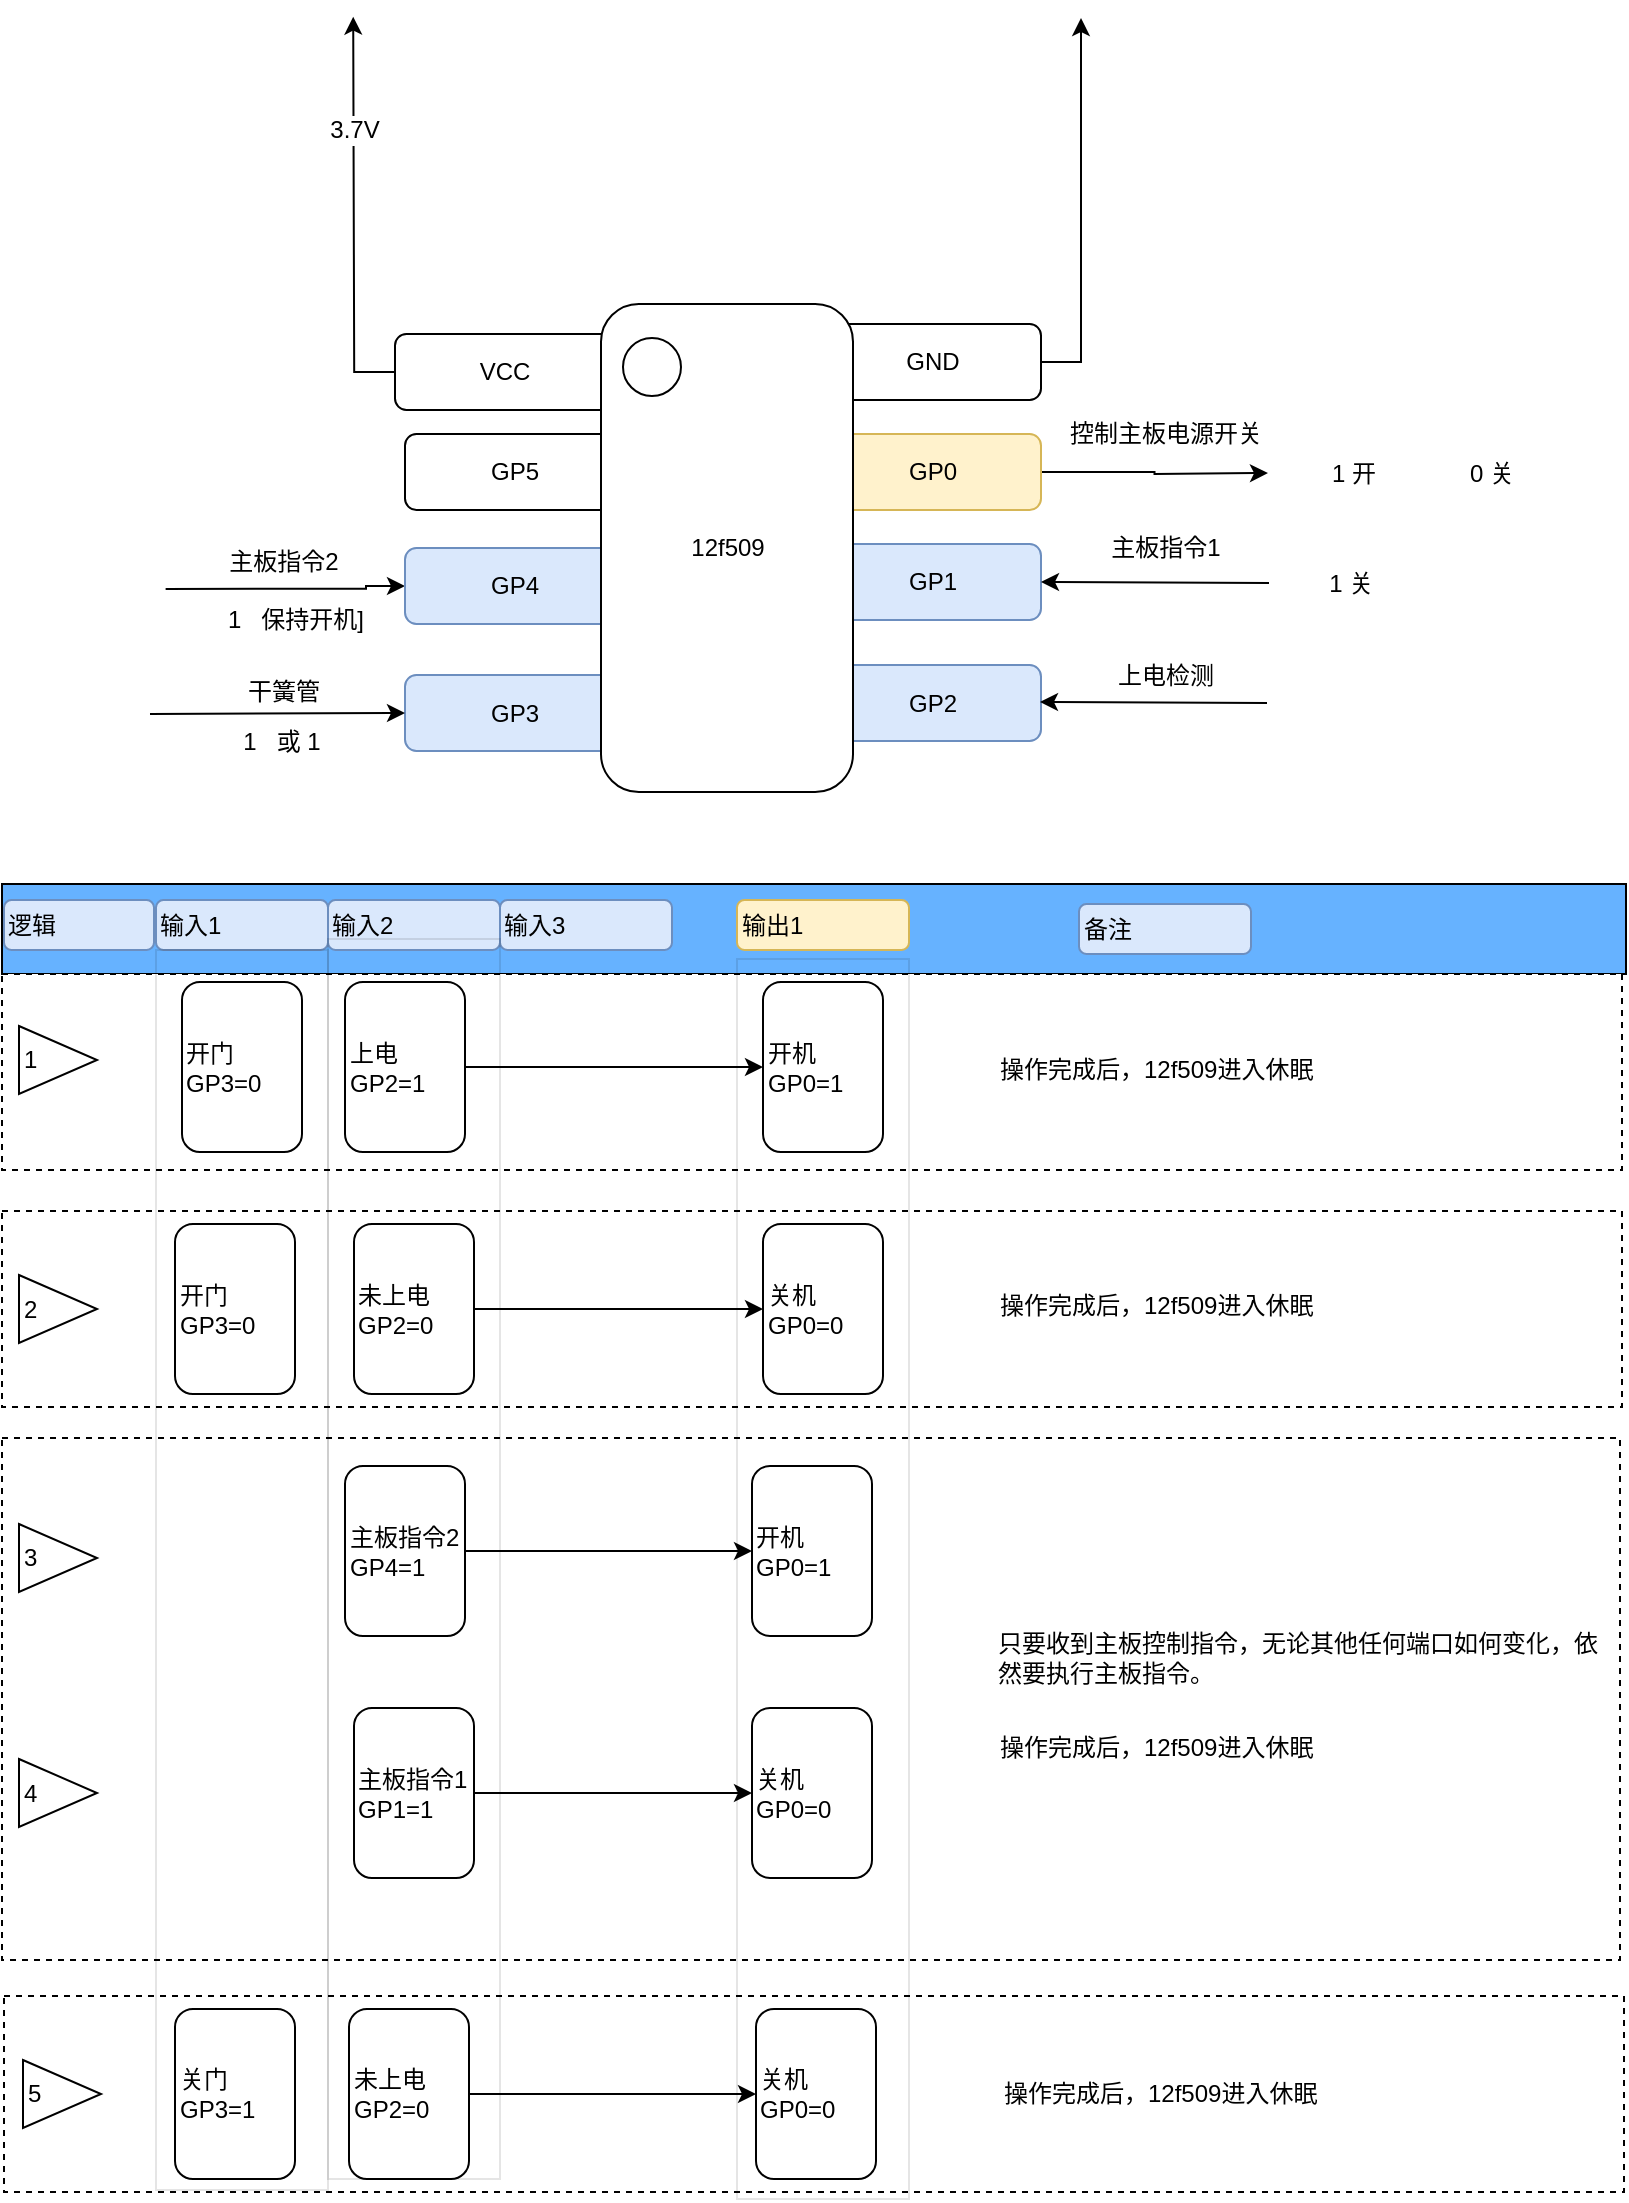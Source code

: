 <mxfile version="10.6.3" type="github"><diagram id="Xo4zGjJ7ZcX44FIeGbox" name="Page-1"><mxGraphModel dx="1302" dy="767" grid="0" gridSize="10" guides="1" tooltips="1" connect="1" arrows="1" fold="1" page="1" pageScale="1" pageWidth="827" pageHeight="1169" background="#ffffff" math="0" shadow="0"><root><mxCell id="0"/><mxCell id="1" parent="0"/><mxCell id="wzxUXVamWLsgUI1HVRW6-111" value="" style="rounded=0;whiteSpace=wrap;html=1;strokeColor=#000000;fontColor=#000000;align=left;fillColor=#66B2FF;" vertex="1" parent="1"><mxGeometry x="8" y="471" width="812" height="45" as="geometry"/></mxCell><mxCell id="wzxUXVamWLsgUI1HVRW6-102" value="" style="rounded=0;whiteSpace=wrap;html=1;dashed=1;align=left;" vertex="1" parent="1"><mxGeometry x="9" y="1027" width="810" height="98" as="geometry"/></mxCell><mxCell id="wzxUXVamWLsgUI1HVRW6-101" value="" style="rounded=0;whiteSpace=wrap;html=1;dashed=1;align=left;" vertex="1" parent="1"><mxGeometry x="8" y="634.5" width="810" height="98" as="geometry"/></mxCell><mxCell id="wzxUXVamWLsgUI1HVRW6-100" value="" style="rounded=0;whiteSpace=wrap;html=1;dashed=1;align=left;" vertex="1" parent="1"><mxGeometry x="8" y="516" width="810" height="98" as="geometry"/></mxCell><mxCell id="wzxUXVamWLsgUI1HVRW6-99" value="" style="rounded=0;whiteSpace=wrap;html=1;align=left;dashed=1;" vertex="1" parent="1"><mxGeometry x="8" y="748" width="809" height="261" as="geometry"/></mxCell><mxCell id="wzxUXVamWLsgUI1HVRW6-13" style="edgeStyle=orthogonalEdgeStyle;rounded=0;orthogonalLoop=1;jettySize=auto;html=1;exitX=1;exitY=0.5;exitDx=0;exitDy=0;" edge="1" parent="1" source="wzxUXVamWLsgUI1HVRW6-2"><mxGeometry relative="1" as="geometry"><mxPoint x="547.5" y="38" as="targetPoint"/><Array as="points"><mxPoint x="547.5" y="210"/><mxPoint x="547.5" y="38"/></Array></mxGeometry></mxCell><mxCell id="wzxUXVamWLsgUI1HVRW6-2" value="GND" style="rounded=1;whiteSpace=wrap;html=1;" vertex="1" parent="1"><mxGeometry x="418.5" y="191" width="109" height="38" as="geometry"/></mxCell><mxCell id="wzxUXVamWLsgUI1HVRW6-46" style="edgeStyle=orthogonalEdgeStyle;rounded=0;orthogonalLoop=1;jettySize=auto;html=1;exitX=1;exitY=0.5;exitDx=0;exitDy=0;" edge="1" parent="1" source="wzxUXVamWLsgUI1HVRW6-3"><mxGeometry relative="1" as="geometry"><mxPoint x="640.982" y="265.5" as="targetPoint"/></mxGeometry></mxCell><mxCell id="wzxUXVamWLsgUI1HVRW6-3" value="GP0" style="rounded=1;whiteSpace=wrap;html=1;fillColor=#fff2cc;strokeColor=#d6b656;" vertex="1" parent="1"><mxGeometry x="418.5" y="246" width="109" height="38" as="geometry"/></mxCell><mxCell id="wzxUXVamWLsgUI1HVRW6-4" value="GP1" style="rounded=1;whiteSpace=wrap;html=1;fillColor=#dae8fc;strokeColor=#6c8ebf;" vertex="1" parent="1"><mxGeometry x="418.5" y="301" width="109" height="38" as="geometry"/></mxCell><mxCell id="wzxUXVamWLsgUI1HVRW6-5" value="GP2&lt;br&gt;" style="rounded=1;whiteSpace=wrap;html=1;fillColor=#dae8fc;strokeColor=#6c8ebf;" vertex="1" parent="1"><mxGeometry x="418.5" y="361.5" width="109" height="38" as="geometry"/></mxCell><mxCell id="wzxUXVamWLsgUI1HVRW6-6" value="GP3&lt;br&gt;" style="rounded=1;whiteSpace=wrap;html=1;fillColor=#dae8fc;strokeColor=#6c8ebf;" vertex="1" parent="1"><mxGeometry x="209.5" y="366.5" width="109" height="38" as="geometry"/></mxCell><mxCell id="wzxUXVamWLsgUI1HVRW6-58" style="edgeStyle=orthogonalEdgeStyle;rounded=0;orthogonalLoop=1;jettySize=auto;html=1;exitX=0;exitY=0.5;exitDx=0;exitDy=0;endArrow=none;endFill=0;startArrow=classic;startFill=1;entryX=-0.024;entryY=1.32;entryDx=0;entryDy=0;entryPerimeter=0;" edge="1" parent="1" source="wzxUXVamWLsgUI1HVRW6-7" target="wzxUXVamWLsgUI1HVRW6-59"><mxGeometry relative="1" as="geometry"><mxPoint x="112.649" y="322.5" as="targetPoint"/><Array as="points"><mxPoint x="190" y="322"/><mxPoint x="190" y="323"/></Array></mxGeometry></mxCell><mxCell id="wzxUXVamWLsgUI1HVRW6-7" value="GP4&lt;br&gt;" style="rounded=1;whiteSpace=wrap;html=1;fillColor=#dae8fc;strokeColor=#6c8ebf;" vertex="1" parent="1"><mxGeometry x="209.5" y="303" width="109" height="38" as="geometry"/></mxCell><mxCell id="wzxUXVamWLsgUI1HVRW6-8" value="GP5&lt;br&gt;" style="rounded=1;whiteSpace=wrap;html=1;" vertex="1" parent="1"><mxGeometry x="209.5" y="246" width="109" height="38" as="geometry"/></mxCell><mxCell id="wzxUXVamWLsgUI1HVRW6-12" style="edgeStyle=orthogonalEdgeStyle;rounded=0;orthogonalLoop=1;jettySize=auto;html=1;exitX=0;exitY=0.5;exitDx=0;exitDy=0;" edge="1" parent="1" source="wzxUXVamWLsgUI1HVRW6-9"><mxGeometry relative="1" as="geometry"><mxPoint x="183.601" y="37.336" as="targetPoint"/></mxGeometry></mxCell><mxCell id="wzxUXVamWLsgUI1HVRW6-15" value="3.7V" style="text;html=1;resizable=0;points=[];align=center;verticalAlign=middle;labelBackgroundColor=#ffffff;" vertex="1" connectable="0" parent="wzxUXVamWLsgUI1HVRW6-12"><mxGeometry x="0.432" relative="1" as="geometry"><mxPoint as="offset"/></mxGeometry></mxCell><mxCell id="wzxUXVamWLsgUI1HVRW6-9" value="VCC&lt;br&gt;" style="rounded=1;whiteSpace=wrap;html=1;" vertex="1" parent="1"><mxGeometry x="204.5" y="196" width="109" height="38" as="geometry"/></mxCell><mxCell id="wzxUXVamWLsgUI1HVRW6-1" value="12f509" style="rounded=1;whiteSpace=wrap;html=1;" vertex="1" parent="1"><mxGeometry x="307.5" y="181" width="126" height="244" as="geometry"/></mxCell><mxCell id="wzxUXVamWLsgUI1HVRW6-10" value="" style="ellipse;whiteSpace=wrap;html=1;aspect=fixed;" vertex="1" parent="1"><mxGeometry x="318.5" y="198" width="29" height="29" as="geometry"/></mxCell><mxCell id="wzxUXVamWLsgUI1HVRW6-47" value="控制主板电源开关" style="text;html=1;strokeColor=none;fillColor=none;align=center;verticalAlign=middle;whiteSpace=wrap;rounded=0;" vertex="1" parent="1"><mxGeometry x="533.5" y="237.5" width="112" height="17" as="geometry"/></mxCell><mxCell id="wzxUXVamWLsgUI1HVRW6-48" value="1 开" style="text;html=1;strokeColor=none;fillColor=none;align=center;verticalAlign=middle;whiteSpace=wrap;rounded=0;" vertex="1" parent="1"><mxGeometry x="663.5" y="255.5" width="40" height="20" as="geometry"/></mxCell><mxCell id="wzxUXVamWLsgUI1HVRW6-49" value="0 关" style="text;html=1;strokeColor=none;fillColor=none;align=center;verticalAlign=middle;whiteSpace=wrap;rounded=0;" vertex="1" parent="1"><mxGeometry x="732.5" y="255.5" width="40" height="20" as="geometry"/></mxCell><mxCell id="wzxUXVamWLsgUI1HVRW6-51" value="" style="endArrow=none;startArrow=classic;html=1;exitX=1;exitY=0.5;exitDx=0;exitDy=0;endFill=0;" edge="1" parent="1" source="wzxUXVamWLsgUI1HVRW6-4"><mxGeometry width="50" height="50" relative="1" as="geometry"><mxPoint x="543.5" y="344.5" as="sourcePoint"/><mxPoint x="641.5" y="320.5" as="targetPoint"/></mxGeometry></mxCell><mxCell id="wzxUXVamWLsgUI1HVRW6-53" value="主板指令1" style="text;html=1;strokeColor=none;fillColor=none;align=center;verticalAlign=middle;whiteSpace=wrap;rounded=0;" vertex="1" parent="1"><mxGeometry x="533.5" y="294.5" width="112" height="17" as="geometry"/></mxCell><mxCell id="wzxUXVamWLsgUI1HVRW6-54" value="1 关&amp;nbsp; &amp;nbsp; &amp;nbsp; &amp;nbsp;&amp;nbsp;" style="text;html=1;strokeColor=none;fillColor=none;align=center;verticalAlign=middle;whiteSpace=wrap;rounded=0;" vertex="1" parent="1"><mxGeometry x="640.5" y="310.5" width="110" height="20" as="geometry"/></mxCell><mxCell id="wzxUXVamWLsgUI1HVRW6-59" value="主板指令2" style="text;html=1;strokeColor=none;fillColor=none;align=center;verticalAlign=middle;whiteSpace=wrap;rounded=0;" vertex="1" parent="1"><mxGeometry x="92.5" y="301" width="112" height="17" as="geometry"/></mxCell><mxCell id="wzxUXVamWLsgUI1HVRW6-60" value="1&amp;nbsp; &amp;nbsp;保持开机]" style="text;html=1;strokeColor=none;fillColor=none;align=center;verticalAlign=middle;whiteSpace=wrap;rounded=0;" vertex="1" parent="1"><mxGeometry x="99.5" y="329" width="110" height="20" as="geometry"/></mxCell><mxCell id="wzxUXVamWLsgUI1HVRW6-61" value="输入1" style="rounded=1;whiteSpace=wrap;html=1;align=left;fillColor=#dae8fc;strokeColor=#6c8ebf;" vertex="1" parent="1"><mxGeometry x="85" y="479" width="86" height="25" as="geometry"/></mxCell><mxCell id="wzxUXVamWLsgUI1HVRW6-62" value="输入2" style="rounded=1;whiteSpace=wrap;html=1;align=left;fillColor=#dae8fc;strokeColor=#6c8ebf;" vertex="1" parent="1"><mxGeometry x="171" y="479" width="86" height="25" as="geometry"/></mxCell><mxCell id="wzxUXVamWLsgUI1HVRW6-63" value="输入3" style="rounded=1;whiteSpace=wrap;html=1;align=left;fillColor=#dae8fc;strokeColor=#6c8ebf;" vertex="1" parent="1"><mxGeometry x="257" y="479" width="86" height="25" as="geometry"/></mxCell><mxCell id="wzxUXVamWLsgUI1HVRW6-64" value="" style="endArrow=classic;html=1;entryX=0;entryY=0.5;entryDx=0;entryDy=0;" edge="1" parent="1" target="wzxUXVamWLsgUI1HVRW6-6"><mxGeometry width="50" height="50" relative="1" as="geometry"><mxPoint x="82" y="386" as="sourcePoint"/><mxPoint x="132" y="367" as="targetPoint"/></mxGeometry></mxCell><mxCell id="wzxUXVamWLsgUI1HVRW6-65" value="干簧管" style="text;html=1;strokeColor=none;fillColor=none;align=center;verticalAlign=middle;whiteSpace=wrap;rounded=0;" vertex="1" parent="1"><mxGeometry x="92.5" y="366.5" width="112" height="17" as="geometry"/></mxCell><mxCell id="wzxUXVamWLsgUI1HVRW6-66" value="1&amp;nbsp; &amp;nbsp;或 1" style="text;html=1;strokeColor=none;fillColor=none;align=center;verticalAlign=middle;whiteSpace=wrap;rounded=0;" vertex="1" parent="1"><mxGeometry x="92.5" y="389.5" width="110" height="20" as="geometry"/></mxCell><mxCell id="wzxUXVamWLsgUI1HVRW6-67" value="开门&lt;br&gt;GP3=0&lt;br&gt;" style="rounded=1;whiteSpace=wrap;html=1;align=left;" vertex="1" parent="1"><mxGeometry x="98" y="520" width="60" height="85" as="geometry"/></mxCell><mxCell id="wzxUXVamWLsgUI1HVRW6-83" style="edgeStyle=orthogonalEdgeStyle;rounded=0;orthogonalLoop=1;jettySize=auto;html=1;exitX=1;exitY=0.5;exitDx=0;exitDy=0;entryX=0;entryY=0.5;entryDx=0;entryDy=0;startArrow=none;startFill=0;endArrow=classic;endFill=1;" edge="1" parent="1" source="wzxUXVamWLsgUI1HVRW6-68" target="wzxUXVamWLsgUI1HVRW6-72"><mxGeometry relative="1" as="geometry"/></mxCell><mxCell id="wzxUXVamWLsgUI1HVRW6-68" value="上电GP2=1&lt;br&gt;" style="rounded=1;whiteSpace=wrap;html=1;align=left;" vertex="1" parent="1"><mxGeometry x="179.5" y="520" width="60" height="85" as="geometry"/></mxCell><mxCell id="wzxUXVamWLsgUI1HVRW6-69" value="" style="endArrow=none;startArrow=classic;html=1;exitX=1;exitY=0.5;exitDx=0;exitDy=0;endFill=0;" edge="1" parent="1"><mxGeometry width="50" height="50" relative="1" as="geometry"><mxPoint x="527" y="380" as="sourcePoint"/><mxPoint x="640.5" y="380.5" as="targetPoint"/></mxGeometry></mxCell><mxCell id="wzxUXVamWLsgUI1HVRW6-70" value="上电检测" style="text;html=1;strokeColor=none;fillColor=none;align=center;verticalAlign=middle;whiteSpace=wrap;rounded=0;" vertex="1" parent="1"><mxGeometry x="533.5" y="358" width="112" height="17" as="geometry"/></mxCell><mxCell id="wzxUXVamWLsgUI1HVRW6-72" value="开机&lt;br&gt;GP0=1&lt;br&gt;" style="rounded=1;whiteSpace=wrap;html=1;align=left;" vertex="1" parent="1"><mxGeometry x="388.5" y="520" width="60" height="85" as="geometry"/></mxCell><mxCell id="wzxUXVamWLsgUI1HVRW6-73" value="输出1" style="rounded=1;whiteSpace=wrap;html=1;align=left;fillColor=#fff2cc;strokeColor=#d6b656;" vertex="1" parent="1"><mxGeometry x="375.5" y="479" width="86" height="25" as="geometry"/></mxCell><mxCell id="wzxUXVamWLsgUI1HVRW6-74" value="开门&lt;br&gt;GP3=0&lt;br&gt;" style="rounded=1;whiteSpace=wrap;html=1;align=left;" vertex="1" parent="1"><mxGeometry x="94.5" y="641" width="60" height="85" as="geometry"/></mxCell><mxCell id="wzxUXVamWLsgUI1HVRW6-84" style="edgeStyle=orthogonalEdgeStyle;rounded=0;orthogonalLoop=1;jettySize=auto;html=1;exitX=1;exitY=0.5;exitDx=0;exitDy=0;entryX=0;entryY=0.5;entryDx=0;entryDy=0;startArrow=none;startFill=0;endArrow=classic;endFill=1;" edge="1" parent="1" source="wzxUXVamWLsgUI1HVRW6-75" target="wzxUXVamWLsgUI1HVRW6-76"><mxGeometry relative="1" as="geometry"/></mxCell><mxCell id="wzxUXVamWLsgUI1HVRW6-75" value="未上电&lt;br&gt;GP2=0&lt;br&gt;" style="rounded=1;whiteSpace=wrap;html=1;align=left;" vertex="1" parent="1"><mxGeometry x="184" y="641" width="60" height="85" as="geometry"/></mxCell><mxCell id="wzxUXVamWLsgUI1HVRW6-76" value="关机&lt;br&gt;GP0=0&lt;br&gt;" style="rounded=1;whiteSpace=wrap;html=1;align=left;" vertex="1" parent="1"><mxGeometry x="388.5" y="641" width="60" height="85" as="geometry"/></mxCell><mxCell id="wzxUXVamWLsgUI1HVRW6-85" style="edgeStyle=orthogonalEdgeStyle;rounded=0;orthogonalLoop=1;jettySize=auto;html=1;exitX=1;exitY=0.5;exitDx=0;exitDy=0;entryX=0;entryY=0.5;entryDx=0;entryDy=0;startArrow=none;startFill=0;endArrow=classic;endFill=1;" edge="1" parent="1" source="wzxUXVamWLsgUI1HVRW6-79" target="wzxUXVamWLsgUI1HVRW6-80"><mxGeometry relative="1" as="geometry"/></mxCell><mxCell id="wzxUXVamWLsgUI1HVRW6-79" value="主板指令2&lt;br&gt;GP4=1&lt;br&gt;" style="rounded=1;whiteSpace=wrap;html=1;align=left;" vertex="1" parent="1"><mxGeometry x="179.5" y="762" width="60" height="85" as="geometry"/></mxCell><mxCell id="wzxUXVamWLsgUI1HVRW6-80" value="开机&lt;br&gt;GP0=1&lt;br&gt;" style="rounded=1;whiteSpace=wrap;html=1;align=left;" vertex="1" parent="1"><mxGeometry x="383" y="762" width="60" height="85" as="geometry"/></mxCell><mxCell id="wzxUXVamWLsgUI1HVRW6-87" style="edgeStyle=orthogonalEdgeStyle;rounded=0;orthogonalLoop=1;jettySize=auto;html=1;exitX=1;exitY=0.5;exitDx=0;exitDy=0;entryX=0;entryY=0.5;entryDx=0;entryDy=0;startArrow=none;startFill=0;endArrow=classic;endFill=1;" edge="1" parent="1" source="wzxUXVamWLsgUI1HVRW6-82" target="wzxUXVamWLsgUI1HVRW6-86"><mxGeometry relative="1" as="geometry"/></mxCell><mxCell id="wzxUXVamWLsgUI1HVRW6-82" value="主板指令1&lt;br&gt;GP1=1&lt;br&gt;" style="rounded=1;whiteSpace=wrap;html=1;align=left;" vertex="1" parent="1"><mxGeometry x="184" y="883" width="60" height="85" as="geometry"/></mxCell><mxCell id="wzxUXVamWLsgUI1HVRW6-86" value="关机&lt;br&gt;GP0=0&lt;br&gt;" style="rounded=1;whiteSpace=wrap;html=1;align=left;" vertex="1" parent="1"><mxGeometry x="383" y="883" width="60" height="85" as="geometry"/></mxCell><mxCell id="wzxUXVamWLsgUI1HVRW6-88" value="&lt;div style=&quot;text-align: left&quot;&gt;&lt;span&gt;只要收到主板控制指令，无论其他任何端口如何变化，依然要执行主板指令。&lt;/span&gt;&lt;/div&gt;" style="text;html=1;strokeColor=none;fillColor=none;align=center;verticalAlign=middle;whiteSpace=wrap;rounded=0;" vertex="1" parent="1"><mxGeometry x="505" y="816.5" width="302" height="82" as="geometry"/></mxCell><mxCell id="wzxUXVamWLsgUI1HVRW6-89" value="关门&lt;br&gt;GP3=1&lt;br&gt;" style="rounded=1;whiteSpace=wrap;html=1;align=left;" vertex="1" parent="1"><mxGeometry x="94.5" y="1033.5" width="60" height="85" as="geometry"/></mxCell><mxCell id="wzxUXVamWLsgUI1HVRW6-92" style="edgeStyle=orthogonalEdgeStyle;rounded=0;orthogonalLoop=1;jettySize=auto;html=1;exitX=1;exitY=0.5;exitDx=0;exitDy=0;entryX=0;entryY=0.5;entryDx=0;entryDy=0;startArrow=none;startFill=0;endArrow=classic;endFill=1;" edge="1" parent="1" source="wzxUXVamWLsgUI1HVRW6-90" target="wzxUXVamWLsgUI1HVRW6-91"><mxGeometry relative="1" as="geometry"/></mxCell><mxCell id="wzxUXVamWLsgUI1HVRW6-90" value="未上电&lt;br&gt;GP2=0&lt;br&gt;" style="rounded=1;whiteSpace=wrap;html=1;align=left;" vertex="1" parent="1"><mxGeometry x="181.5" y="1033.5" width="60" height="85" as="geometry"/></mxCell><mxCell id="wzxUXVamWLsgUI1HVRW6-91" value="关机&lt;br&gt;GP0=0&lt;br&gt;" style="rounded=1;whiteSpace=wrap;html=1;align=left;" vertex="1" parent="1"><mxGeometry x="385" y="1033.5" width="60" height="85" as="geometry"/></mxCell><mxCell id="wzxUXVamWLsgUI1HVRW6-94" value="1" style="triangle;whiteSpace=wrap;html=1;align=left;" vertex="1" parent="1"><mxGeometry x="16.5" y="542" width="39" height="34" as="geometry"/></mxCell><mxCell id="wzxUXVamWLsgUI1HVRW6-95" value="2" style="triangle;whiteSpace=wrap;html=1;align=left;" vertex="1" parent="1"><mxGeometry x="16.5" y="666.5" width="39" height="34" as="geometry"/></mxCell><mxCell id="wzxUXVamWLsgUI1HVRW6-96" value="3" style="triangle;whiteSpace=wrap;html=1;align=left;" vertex="1" parent="1"><mxGeometry x="16.5" y="791" width="39" height="34" as="geometry"/></mxCell><mxCell id="wzxUXVamWLsgUI1HVRW6-97" value="4" style="triangle;whiteSpace=wrap;html=1;align=left;" vertex="1" parent="1"><mxGeometry x="16.5" y="908.5" width="39" height="34" as="geometry"/></mxCell><mxCell id="wzxUXVamWLsgUI1HVRW6-98" value="5" style="triangle;whiteSpace=wrap;html=1;align=left;" vertex="1" parent="1"><mxGeometry x="18.5" y="1059" width="39" height="34" as="geometry"/></mxCell><mxCell id="wzxUXVamWLsgUI1HVRW6-103" value="&lt;div style=&quot;text-align: left&quot;&gt;&lt;span&gt;操作完成后，12f509进入休眠&lt;/span&gt;&lt;/div&gt;" style="text;html=1;strokeColor=none;fillColor=none;align=left;verticalAlign=middle;whiteSpace=wrap;rounded=0;fontColor=#000000;" vertex="1" parent="1"><mxGeometry x="505" y="523" width="302" height="82" as="geometry"/></mxCell><mxCell id="wzxUXVamWLsgUI1HVRW6-104" value="&lt;div style=&quot;text-align: left&quot;&gt;&lt;span&gt;操作完成后，12f509进入休眠&lt;/span&gt;&lt;/div&gt;" style="text;html=1;strokeColor=none;fillColor=none;align=left;verticalAlign=middle;whiteSpace=wrap;rounded=0;fontColor=#000000;" vertex="1" parent="1"><mxGeometry x="505" y="641" width="302" height="82" as="geometry"/></mxCell><mxCell id="wzxUXVamWLsgUI1HVRW6-105" value="&lt;div style=&quot;text-align: left&quot;&gt;&lt;span&gt;操作完成后，12f509进入休眠&lt;/span&gt;&lt;/div&gt;" style="text;html=1;strokeColor=none;fillColor=none;align=left;verticalAlign=middle;whiteSpace=wrap;rounded=0;fontColor=#000000;" vertex="1" parent="1"><mxGeometry x="505" y="897" width="240" height="12" as="geometry"/></mxCell><mxCell id="wzxUXVamWLsgUI1HVRW6-106" value="&lt;div style=&quot;text-align: left&quot;&gt;&lt;span&gt;操作完成后，12f509进入休眠&lt;/span&gt;&lt;/div&gt;" style="text;html=1;strokeColor=none;fillColor=none;align=left;verticalAlign=middle;whiteSpace=wrap;rounded=0;fontColor=#000000;" vertex="1" parent="1"><mxGeometry x="507" y="1070" width="240" height="12" as="geometry"/></mxCell><mxCell id="wzxUXVamWLsgUI1HVRW6-112" value="" style="rounded=0;whiteSpace=wrap;html=1;strokeColor=#000000;fontColor=#000000;align=left;fillColor=none;opacity=10;" vertex="1" parent="1"><mxGeometry x="85" y="504" width="86" height="620" as="geometry"/></mxCell><mxCell id="wzxUXVamWLsgUI1HVRW6-113" value="" style="rounded=0;whiteSpace=wrap;html=1;strokeColor=#000000;fontColor=#000000;align=left;fillColor=none;opacity=10;" vertex="1" parent="1"><mxGeometry x="171" y="498.5" width="86" height="620" as="geometry"/></mxCell><mxCell id="wzxUXVamWLsgUI1HVRW6-114" value="" style="rounded=0;whiteSpace=wrap;html=1;strokeColor=#000000;fontColor=#000000;align=left;fillColor=none;opacity=10;" vertex="1" parent="1"><mxGeometry x="375.5" y="508.5" width="86" height="620" as="geometry"/></mxCell><mxCell id="wzxUXVamWLsgUI1HVRW6-115" value="备注" style="rounded=1;whiteSpace=wrap;html=1;align=left;fillColor=#dae8fc;strokeColor=#6c8ebf;" vertex="1" parent="1"><mxGeometry x="546.5" y="481" width="86" height="25" as="geometry"/></mxCell><mxCell id="wzxUXVamWLsgUI1HVRW6-116" value="逻辑" style="rounded=1;whiteSpace=wrap;html=1;align=left;fillColor=#dae8fc;strokeColor=#6c8ebf;" vertex="1" parent="1"><mxGeometry x="9" y="479" width="75" height="25" as="geometry"/></mxCell></root></mxGraphModel></diagram></mxfile>